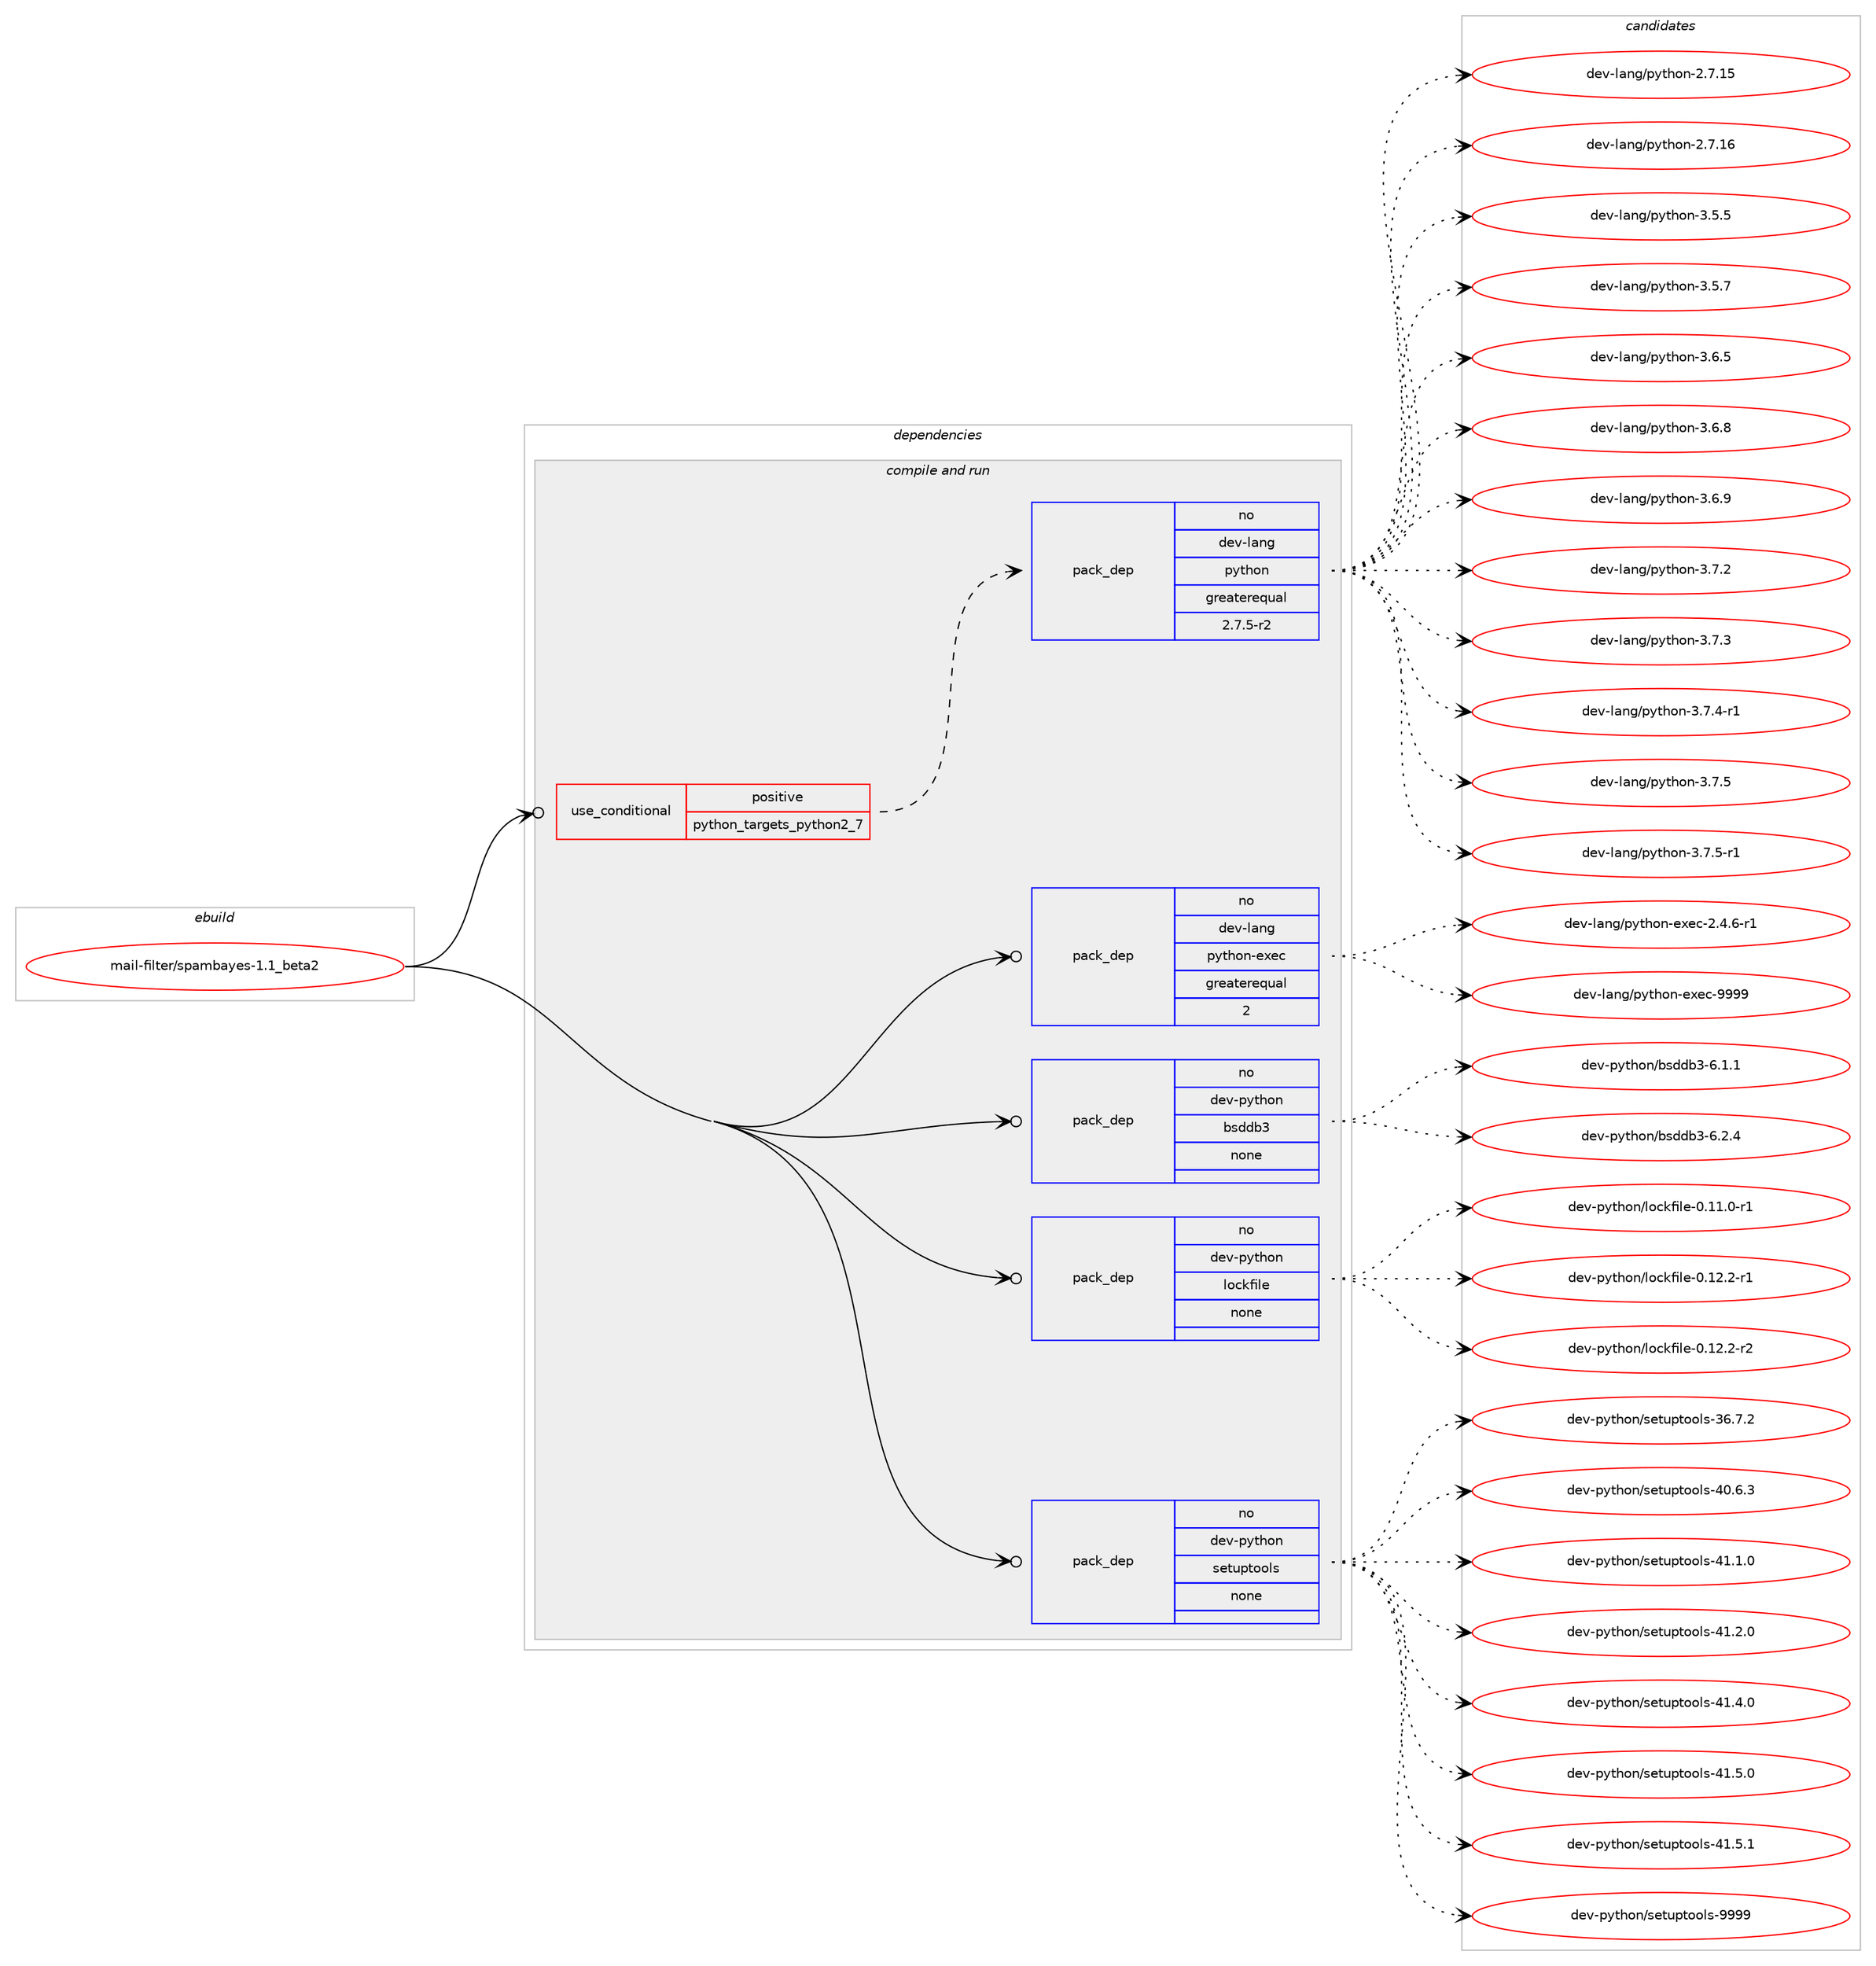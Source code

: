 digraph prolog {

# *************
# Graph options
# *************

newrank=true;
concentrate=true;
compound=true;
graph [rankdir=LR,fontname=Helvetica,fontsize=10,ranksep=1.5];#, ranksep=2.5, nodesep=0.2];
edge  [arrowhead=vee];
node  [fontname=Helvetica,fontsize=10];

# **********
# The ebuild
# **********

subgraph cluster_leftcol {
color=gray;
rank=same;
label=<<i>ebuild</i>>;
id [label="mail-filter/spambayes-1.1_beta2", color=red, width=4, href="../mail-filter/spambayes-1.1_beta2.svg"];
}

# ****************
# The dependencies
# ****************

subgraph cluster_midcol {
color=gray;
label=<<i>dependencies</i>>;
subgraph cluster_compile {
fillcolor="#eeeeee";
style=filled;
label=<<i>compile</i>>;
}
subgraph cluster_compileandrun {
fillcolor="#eeeeee";
style=filled;
label=<<i>compile and run</i>>;
subgraph cond188544 {
dependency773432 [label=<<TABLE BORDER="0" CELLBORDER="1" CELLSPACING="0" CELLPADDING="4"><TR><TD ROWSPAN="3" CELLPADDING="10">use_conditional</TD></TR><TR><TD>positive</TD></TR><TR><TD>python_targets_python2_7</TD></TR></TABLE>>, shape=none, color=red];
subgraph pack571481 {
dependency773433 [label=<<TABLE BORDER="0" CELLBORDER="1" CELLSPACING="0" CELLPADDING="4" WIDTH="220"><TR><TD ROWSPAN="6" CELLPADDING="30">pack_dep</TD></TR><TR><TD WIDTH="110">no</TD></TR><TR><TD>dev-lang</TD></TR><TR><TD>python</TD></TR><TR><TD>greaterequal</TD></TR><TR><TD>2.7.5-r2</TD></TR></TABLE>>, shape=none, color=blue];
}
dependency773432:e -> dependency773433:w [weight=20,style="dashed",arrowhead="vee"];
}
id:e -> dependency773432:w [weight=20,style="solid",arrowhead="odotvee"];
subgraph pack571482 {
dependency773434 [label=<<TABLE BORDER="0" CELLBORDER="1" CELLSPACING="0" CELLPADDING="4" WIDTH="220"><TR><TD ROWSPAN="6" CELLPADDING="30">pack_dep</TD></TR><TR><TD WIDTH="110">no</TD></TR><TR><TD>dev-lang</TD></TR><TR><TD>python-exec</TD></TR><TR><TD>greaterequal</TD></TR><TR><TD>2</TD></TR></TABLE>>, shape=none, color=blue];
}
id:e -> dependency773434:w [weight=20,style="solid",arrowhead="odotvee"];
subgraph pack571483 {
dependency773435 [label=<<TABLE BORDER="0" CELLBORDER="1" CELLSPACING="0" CELLPADDING="4" WIDTH="220"><TR><TD ROWSPAN="6" CELLPADDING="30">pack_dep</TD></TR><TR><TD WIDTH="110">no</TD></TR><TR><TD>dev-python</TD></TR><TR><TD>bsddb3</TD></TR><TR><TD>none</TD></TR><TR><TD></TD></TR></TABLE>>, shape=none, color=blue];
}
id:e -> dependency773435:w [weight=20,style="solid",arrowhead="odotvee"];
subgraph pack571484 {
dependency773436 [label=<<TABLE BORDER="0" CELLBORDER="1" CELLSPACING="0" CELLPADDING="4" WIDTH="220"><TR><TD ROWSPAN="6" CELLPADDING="30">pack_dep</TD></TR><TR><TD WIDTH="110">no</TD></TR><TR><TD>dev-python</TD></TR><TR><TD>lockfile</TD></TR><TR><TD>none</TD></TR><TR><TD></TD></TR></TABLE>>, shape=none, color=blue];
}
id:e -> dependency773436:w [weight=20,style="solid",arrowhead="odotvee"];
subgraph pack571485 {
dependency773437 [label=<<TABLE BORDER="0" CELLBORDER="1" CELLSPACING="0" CELLPADDING="4" WIDTH="220"><TR><TD ROWSPAN="6" CELLPADDING="30">pack_dep</TD></TR><TR><TD WIDTH="110">no</TD></TR><TR><TD>dev-python</TD></TR><TR><TD>setuptools</TD></TR><TR><TD>none</TD></TR><TR><TD></TD></TR></TABLE>>, shape=none, color=blue];
}
id:e -> dependency773437:w [weight=20,style="solid",arrowhead="odotvee"];
}
subgraph cluster_run {
fillcolor="#eeeeee";
style=filled;
label=<<i>run</i>>;
}
}

# **************
# The candidates
# **************

subgraph cluster_choices {
rank=same;
color=gray;
label=<<i>candidates</i>>;

subgraph choice571481 {
color=black;
nodesep=1;
choice10010111845108971101034711212111610411111045504655464953 [label="dev-lang/python-2.7.15", color=red, width=4,href="../dev-lang/python-2.7.15.svg"];
choice10010111845108971101034711212111610411111045504655464954 [label="dev-lang/python-2.7.16", color=red, width=4,href="../dev-lang/python-2.7.16.svg"];
choice100101118451089711010347112121116104111110455146534653 [label="dev-lang/python-3.5.5", color=red, width=4,href="../dev-lang/python-3.5.5.svg"];
choice100101118451089711010347112121116104111110455146534655 [label="dev-lang/python-3.5.7", color=red, width=4,href="../dev-lang/python-3.5.7.svg"];
choice100101118451089711010347112121116104111110455146544653 [label="dev-lang/python-3.6.5", color=red, width=4,href="../dev-lang/python-3.6.5.svg"];
choice100101118451089711010347112121116104111110455146544656 [label="dev-lang/python-3.6.8", color=red, width=4,href="../dev-lang/python-3.6.8.svg"];
choice100101118451089711010347112121116104111110455146544657 [label="dev-lang/python-3.6.9", color=red, width=4,href="../dev-lang/python-3.6.9.svg"];
choice100101118451089711010347112121116104111110455146554650 [label="dev-lang/python-3.7.2", color=red, width=4,href="../dev-lang/python-3.7.2.svg"];
choice100101118451089711010347112121116104111110455146554651 [label="dev-lang/python-3.7.3", color=red, width=4,href="../dev-lang/python-3.7.3.svg"];
choice1001011184510897110103471121211161041111104551465546524511449 [label="dev-lang/python-3.7.4-r1", color=red, width=4,href="../dev-lang/python-3.7.4-r1.svg"];
choice100101118451089711010347112121116104111110455146554653 [label="dev-lang/python-3.7.5", color=red, width=4,href="../dev-lang/python-3.7.5.svg"];
choice1001011184510897110103471121211161041111104551465546534511449 [label="dev-lang/python-3.7.5-r1", color=red, width=4,href="../dev-lang/python-3.7.5-r1.svg"];
dependency773433:e -> choice10010111845108971101034711212111610411111045504655464953:w [style=dotted,weight="100"];
dependency773433:e -> choice10010111845108971101034711212111610411111045504655464954:w [style=dotted,weight="100"];
dependency773433:e -> choice100101118451089711010347112121116104111110455146534653:w [style=dotted,weight="100"];
dependency773433:e -> choice100101118451089711010347112121116104111110455146534655:w [style=dotted,weight="100"];
dependency773433:e -> choice100101118451089711010347112121116104111110455146544653:w [style=dotted,weight="100"];
dependency773433:e -> choice100101118451089711010347112121116104111110455146544656:w [style=dotted,weight="100"];
dependency773433:e -> choice100101118451089711010347112121116104111110455146544657:w [style=dotted,weight="100"];
dependency773433:e -> choice100101118451089711010347112121116104111110455146554650:w [style=dotted,weight="100"];
dependency773433:e -> choice100101118451089711010347112121116104111110455146554651:w [style=dotted,weight="100"];
dependency773433:e -> choice1001011184510897110103471121211161041111104551465546524511449:w [style=dotted,weight="100"];
dependency773433:e -> choice100101118451089711010347112121116104111110455146554653:w [style=dotted,weight="100"];
dependency773433:e -> choice1001011184510897110103471121211161041111104551465546534511449:w [style=dotted,weight="100"];
}
subgraph choice571482 {
color=black;
nodesep=1;
choice10010111845108971101034711212111610411111045101120101994550465246544511449 [label="dev-lang/python-exec-2.4.6-r1", color=red, width=4,href="../dev-lang/python-exec-2.4.6-r1.svg"];
choice10010111845108971101034711212111610411111045101120101994557575757 [label="dev-lang/python-exec-9999", color=red, width=4,href="../dev-lang/python-exec-9999.svg"];
dependency773434:e -> choice10010111845108971101034711212111610411111045101120101994550465246544511449:w [style=dotted,weight="100"];
dependency773434:e -> choice10010111845108971101034711212111610411111045101120101994557575757:w [style=dotted,weight="100"];
}
subgraph choice571483 {
color=black;
nodesep=1;
choice1001011184511212111610411111047981151001009851455446494649 [label="dev-python/bsddb3-6.1.1", color=red, width=4,href="../dev-python/bsddb3-6.1.1.svg"];
choice1001011184511212111610411111047981151001009851455446504652 [label="dev-python/bsddb3-6.2.4", color=red, width=4,href="../dev-python/bsddb3-6.2.4.svg"];
dependency773435:e -> choice1001011184511212111610411111047981151001009851455446494649:w [style=dotted,weight="100"];
dependency773435:e -> choice1001011184511212111610411111047981151001009851455446504652:w [style=dotted,weight="100"];
}
subgraph choice571484 {
color=black;
nodesep=1;
choice100101118451121211161041111104710811199107102105108101454846494946484511449 [label="dev-python/lockfile-0.11.0-r1", color=red, width=4,href="../dev-python/lockfile-0.11.0-r1.svg"];
choice100101118451121211161041111104710811199107102105108101454846495046504511449 [label="dev-python/lockfile-0.12.2-r1", color=red, width=4,href="../dev-python/lockfile-0.12.2-r1.svg"];
choice100101118451121211161041111104710811199107102105108101454846495046504511450 [label="dev-python/lockfile-0.12.2-r2", color=red, width=4,href="../dev-python/lockfile-0.12.2-r2.svg"];
dependency773436:e -> choice100101118451121211161041111104710811199107102105108101454846494946484511449:w [style=dotted,weight="100"];
dependency773436:e -> choice100101118451121211161041111104710811199107102105108101454846495046504511449:w [style=dotted,weight="100"];
dependency773436:e -> choice100101118451121211161041111104710811199107102105108101454846495046504511450:w [style=dotted,weight="100"];
}
subgraph choice571485 {
color=black;
nodesep=1;
choice100101118451121211161041111104711510111611711211611111110811545515446554650 [label="dev-python/setuptools-36.7.2", color=red, width=4,href="../dev-python/setuptools-36.7.2.svg"];
choice100101118451121211161041111104711510111611711211611111110811545524846544651 [label="dev-python/setuptools-40.6.3", color=red, width=4,href="../dev-python/setuptools-40.6.3.svg"];
choice100101118451121211161041111104711510111611711211611111110811545524946494648 [label="dev-python/setuptools-41.1.0", color=red, width=4,href="../dev-python/setuptools-41.1.0.svg"];
choice100101118451121211161041111104711510111611711211611111110811545524946504648 [label="dev-python/setuptools-41.2.0", color=red, width=4,href="../dev-python/setuptools-41.2.0.svg"];
choice100101118451121211161041111104711510111611711211611111110811545524946524648 [label="dev-python/setuptools-41.4.0", color=red, width=4,href="../dev-python/setuptools-41.4.0.svg"];
choice100101118451121211161041111104711510111611711211611111110811545524946534648 [label="dev-python/setuptools-41.5.0", color=red, width=4,href="../dev-python/setuptools-41.5.0.svg"];
choice100101118451121211161041111104711510111611711211611111110811545524946534649 [label="dev-python/setuptools-41.5.1", color=red, width=4,href="../dev-python/setuptools-41.5.1.svg"];
choice10010111845112121116104111110471151011161171121161111111081154557575757 [label="dev-python/setuptools-9999", color=red, width=4,href="../dev-python/setuptools-9999.svg"];
dependency773437:e -> choice100101118451121211161041111104711510111611711211611111110811545515446554650:w [style=dotted,weight="100"];
dependency773437:e -> choice100101118451121211161041111104711510111611711211611111110811545524846544651:w [style=dotted,weight="100"];
dependency773437:e -> choice100101118451121211161041111104711510111611711211611111110811545524946494648:w [style=dotted,weight="100"];
dependency773437:e -> choice100101118451121211161041111104711510111611711211611111110811545524946504648:w [style=dotted,weight="100"];
dependency773437:e -> choice100101118451121211161041111104711510111611711211611111110811545524946524648:w [style=dotted,weight="100"];
dependency773437:e -> choice100101118451121211161041111104711510111611711211611111110811545524946534648:w [style=dotted,weight="100"];
dependency773437:e -> choice100101118451121211161041111104711510111611711211611111110811545524946534649:w [style=dotted,weight="100"];
dependency773437:e -> choice10010111845112121116104111110471151011161171121161111111081154557575757:w [style=dotted,weight="100"];
}
}

}
